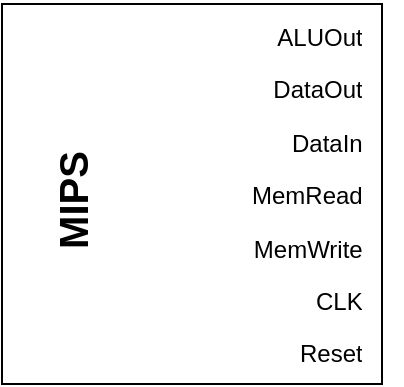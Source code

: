 <mxfile version="13.9.2" type="github"><diagram id="MTEoJ9AuSY2qv0sfOKeK" name="Page-1"><mxGraphModel dx="868" dy="482" grid="1" gridSize="10" guides="1" tooltips="1" connect="1" arrows="1" fold="1" page="1" pageScale="1" pageWidth="827" pageHeight="1169" math="0" shadow="0"><root><mxCell id="0"/><mxCell id="1" parent="0"/><mxCell id="TxTCzdaNWzm36C5Dh7gF-2" value="" style="whiteSpace=wrap;html=1;aspect=fixed;" vertex="1" parent="1"><mxGeometry x="50" y="80" width="190" height="190" as="geometry"/></mxCell><mxCell id="TxTCzdaNWzm36C5Dh7gF-3" value="&lt;p style=&quot;text-align: right&quot;&gt;ALUOut&lt;/p&gt;&lt;p style=&quot;text-align: right&quot;&gt;DataOut&lt;/p&gt;&lt;p style=&quot;text-align: right&quot;&gt;DataIn&lt;/p&gt;&lt;p style=&quot;text-align: right&quot;&gt;MemRead&lt;/p&gt;&lt;p style=&quot;text-align: right&quot;&gt;MemWrite&lt;/p&gt;&lt;p style=&quot;text-align: right&quot;&gt;CLK&lt;/p&gt;&lt;p style=&quot;text-align: right&quot;&gt;Reset&lt;/p&gt;" style="text;html=1;strokeColor=none;fillColor=none;spacing=5;spacingTop=-20;whiteSpace=wrap;overflow=hidden;rounded=0;" vertex="1" parent="1"><mxGeometry x="170" y="88" width="80" height="180" as="geometry"/></mxCell><mxCell id="TxTCzdaNWzm36C5Dh7gF-4" value="&lt;b style=&quot;font-size: 20px;&quot;&gt;MIPS&lt;/b&gt;" style="text;html=1;strokeColor=none;fillColor=none;align=center;verticalAlign=middle;whiteSpace=wrap;rounded=0;fontSize=20;rotation=-90;" vertex="1" parent="1"><mxGeometry x="40" y="158" width="90" height="40" as="geometry"/></mxCell></root></mxGraphModel></diagram></mxfile>